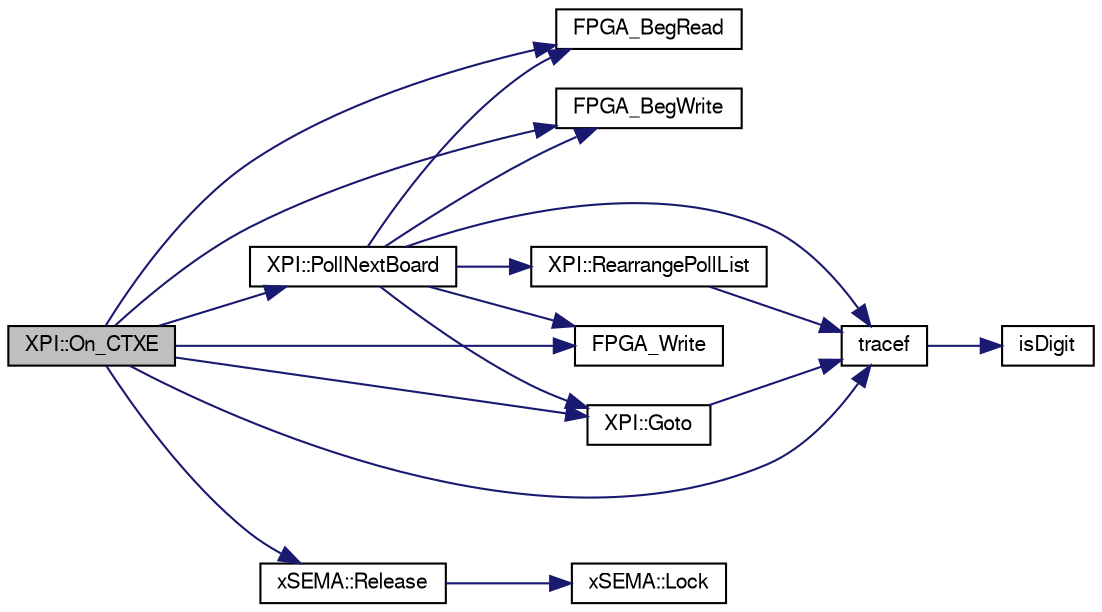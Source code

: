 digraph G
{
  bgcolor="transparent";
  edge [fontname="FreeSans",fontsize=10,labelfontname="FreeSans",labelfontsize=10];
  node [fontname="FreeSans",fontsize=10,shape=record];
  rankdir=LR;
  Node1 [label="XPI::On_CTXE",height=0.2,width=0.4,color="black", fillcolor="grey75", style="filled" fontcolor="black"];
  Node1 -> Node2 [color="midnightblue",fontsize=10,style="solid",fontname="FreeSans"];
  Node2 [label="FPGA_BegRead",height=0.2,width=0.4,color="black",URL="$fpga_8hpp.html#a8775c4c73cdae748f93af04e87e6792"];
  Node1 -> Node3 [color="midnightblue",fontsize=10,style="solid",fontname="FreeSans"];
  Node3 [label="FPGA_BegWrite",height=0.2,width=0.4,color="black",URL="$fpga_8hpp.html#1b6789ce8965ccb307d548636d964939"];
  Node1 -> Node4 [color="midnightblue",fontsize=10,style="solid",fontname="FreeSans"];
  Node4 [label="FPGA_Write",height=0.2,width=0.4,color="black",URL="$fpga_8hpp.html#8ecf613d5fe1af87d8cd076e4d33868b"];
  Node1 -> Node5 [color="midnightblue",fontsize=10,style="solid",fontname="FreeSans"];
  Node5 [label="XPI::Goto",height=0.2,width=0.4,color="black",URL="$class_x_p_i.html#7aeb6f74261e180bbdb8de6923dbd81f"];
  Node5 -> Node6 [color="midnightblue",fontsize=10,style="solid",fontname="FreeSans"];
  Node6 [label="tracef",height=0.2,width=0.4,color="black",URL="$trace_8h.html#a992713b67dd2ec12eddb0ca609e13ab"];
  Node6 -> Node7 [color="midnightblue",fontsize=10,style="solid",fontname="FreeSans"];
  Node7 [label="isDigit",height=0.2,width=0.4,color="black",URL="$stdio_8cpp.html#6dc444c99c5adf684e2e9ac2a85d71d0"];
  Node1 -> Node8 [color="midnightblue",fontsize=10,style="solid",fontname="FreeSans"];
  Node8 [label="XPI::PollNextBoard",height=0.2,width=0.4,color="black",URL="$class_x_p_i.html#2c5f810e83f5488bff8a7c2f63592352"];
  Node8 -> Node2 [color="midnightblue",fontsize=10,style="solid",fontname="FreeSans"];
  Node8 -> Node3 [color="midnightblue",fontsize=10,style="solid",fontname="FreeSans"];
  Node8 -> Node4 [color="midnightblue",fontsize=10,style="solid",fontname="FreeSans"];
  Node8 -> Node5 [color="midnightblue",fontsize=10,style="solid",fontname="FreeSans"];
  Node8 -> Node9 [color="midnightblue",fontsize=10,style="solid",fontname="FreeSans"];
  Node9 [label="XPI::RearrangePollList",height=0.2,width=0.4,color="black",URL="$class_x_p_i.html#e6325b31e52bce3672a8ab726edfd8d7"];
  Node9 -> Node6 [color="midnightblue",fontsize=10,style="solid",fontname="FreeSans"];
  Node8 -> Node6 [color="midnightblue",fontsize=10,style="solid",fontname="FreeSans"];
  Node1 -> Node10 [color="midnightblue",fontsize=10,style="solid",fontname="FreeSans"];
  Node10 [label="xSEMA::Release",height=0.2,width=0.4,color="black",URL="$classx_s_e_m_a.html#21e114e5918da00fc1d5ce9b285f5e2b"];
  Node10 -> Node11 [color="midnightblue",fontsize=10,style="solid",fontname="FreeSans"];
  Node11 [label="xSEMA::Lock",height=0.2,width=0.4,color="black",URL="$classx_s_e_m_a.html#f672373f4e74bc17689036721587a6f1"];
  Node1 -> Node6 [color="midnightblue",fontsize=10,style="solid",fontname="FreeSans"];
}
